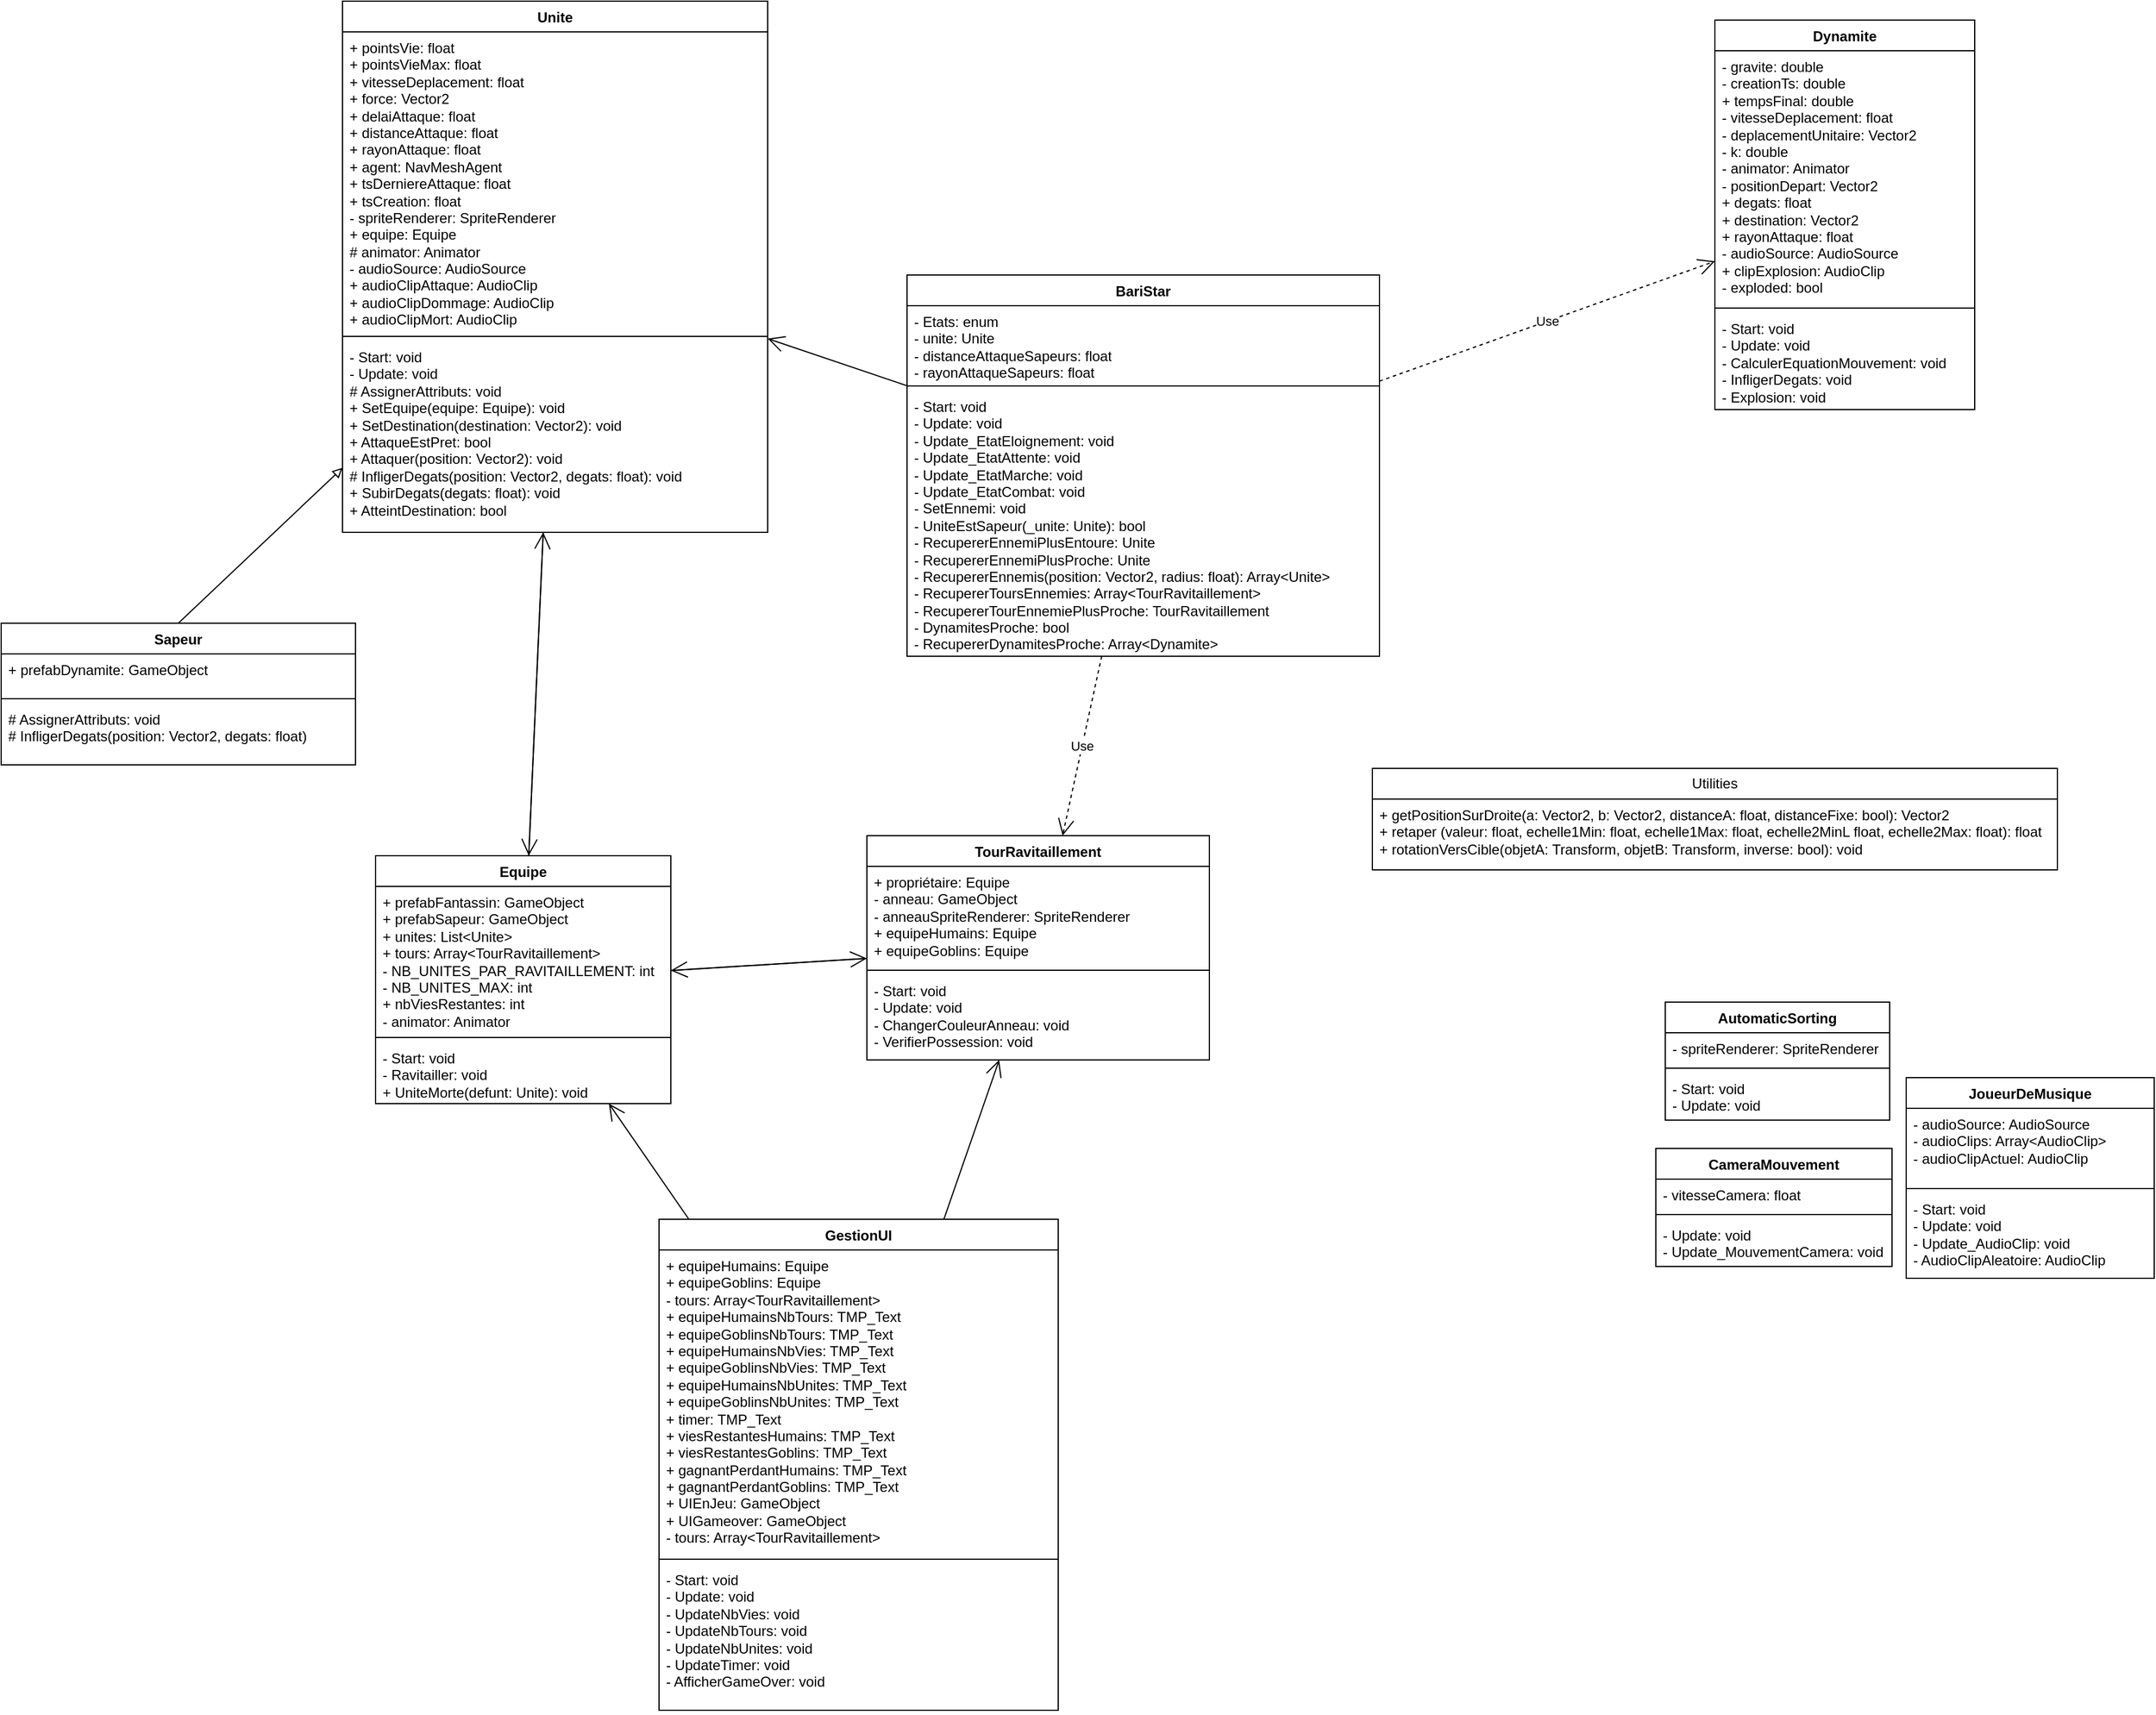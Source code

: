 <mxfile version="26.2.6">
  <diagram name="Page-1" id="-RaP4enKgM7m-6t5dI8a">
    <mxGraphModel dx="2240" dy="1938" grid="0" gridSize="10" guides="1" tooltips="1" connect="1" arrows="1" fold="1" page="1" pageScale="1" pageWidth="827" pageHeight="1169" math="0" shadow="0">
      <root>
        <mxCell id="0" />
        <mxCell id="1" parent="0" />
        <mxCell id="BiOf2po6AiUSbacjIIIV-1" value="BariStar" style="swimlane;fontStyle=1;align=center;verticalAlign=top;childLayout=stackLayout;horizontal=1;startSize=26;horizontalStack=0;resizeParent=1;resizeParentMax=0;resizeLast=0;collapsible=1;marginBottom=0;whiteSpace=wrap;html=1;" parent="1" vertex="1">
          <mxGeometry x="562" y="260" width="400" height="323" as="geometry" />
        </mxCell>
        <mxCell id="BiOf2po6AiUSbacjIIIV-2" value="- Etats: enum&lt;div&gt;- unite: Unite&lt;/div&gt;&lt;div&gt;- distanceAttaqueSapeurs: float&lt;/div&gt;&lt;div&gt;- rayonAttaqueSapeurs: float&lt;/div&gt;&lt;div&gt;&lt;div&gt;&lt;br&gt;&lt;div&gt;&lt;br&gt;&lt;/div&gt;&lt;/div&gt;&lt;/div&gt;" style="text;strokeColor=none;fillColor=none;align=left;verticalAlign=top;spacingLeft=4;spacingRight=4;overflow=hidden;rotatable=0;points=[[0,0.5],[1,0.5]];portConstraint=eastwest;whiteSpace=wrap;html=1;" parent="BiOf2po6AiUSbacjIIIV-1" vertex="1">
          <mxGeometry y="26" width="400" height="64" as="geometry" />
        </mxCell>
        <mxCell id="BiOf2po6AiUSbacjIIIV-3" value="" style="line;strokeWidth=1;fillColor=none;align=left;verticalAlign=middle;spacingTop=-1;spacingLeft=3;spacingRight=3;rotatable=0;labelPosition=right;points=[];portConstraint=eastwest;strokeColor=inherit;" parent="BiOf2po6AiUSbacjIIIV-1" vertex="1">
          <mxGeometry y="90" width="400" height="8" as="geometry" />
        </mxCell>
        <mxCell id="BiOf2po6AiUSbacjIIIV-4" value="- Start: void&lt;div&gt;- Update: void&lt;/div&gt;&lt;div&gt;- Update_EtatEloignement: void&lt;/div&gt;&lt;div&gt;- Update_EtatAttente: void&lt;/div&gt;&lt;div&gt;- Update_EtatMarche: void&lt;/div&gt;&lt;div&gt;- Update_EtatCombat: void&lt;/div&gt;&lt;div&gt;- SetEnnemi: void&lt;/div&gt;&lt;div&gt;- UniteEstSapeur(_unite: Unite): bool&lt;/div&gt;&lt;div&gt;- RecupererEnnemiPlusEntoure: Unite&lt;br&gt;&lt;/div&gt;&lt;div&gt;- RecupererEnnemiPlusProche: Unite&lt;/div&gt;&lt;div&gt;- RecupererEnnemis(position: Vector2, radius: float): Array&amp;lt;Unite&amp;gt;&lt;/div&gt;&lt;div&gt;- RecupererToursEnnemies: Array&amp;lt;TourRavitaillement&amp;gt;&lt;/div&gt;&lt;div&gt;- RecupererTourEnnemiePlusProche: TourRavitaillement&lt;/div&gt;&lt;div&gt;- DynamitesProche: bool&lt;/div&gt;&lt;div&gt;- RecupererDynamitesProche: Array&amp;lt;Dynamite&amp;gt;&lt;/div&gt;" style="text;strokeColor=none;fillColor=none;align=left;verticalAlign=top;spacingLeft=4;spacingRight=4;overflow=hidden;rotatable=0;points=[[0,0.5],[1,0.5]];portConstraint=eastwest;whiteSpace=wrap;html=1;" parent="BiOf2po6AiUSbacjIIIV-1" vertex="1">
          <mxGeometry y="98" width="400" height="225" as="geometry" />
        </mxCell>
        <mxCell id="BiOf2po6AiUSbacjIIIV-5" value="AutomaticSorting" style="swimlane;fontStyle=1;align=center;verticalAlign=top;childLayout=stackLayout;horizontal=1;startSize=26;horizontalStack=0;resizeParent=1;resizeParentMax=0;resizeLast=0;collapsible=1;marginBottom=0;whiteSpace=wrap;html=1;" parent="1" vertex="1">
          <mxGeometry x="1204" y="876" width="190" height="100" as="geometry" />
        </mxCell>
        <mxCell id="BiOf2po6AiUSbacjIIIV-6" value="- spriteRenderer: SpriteRenderer" style="text;strokeColor=none;fillColor=none;align=left;verticalAlign=top;spacingLeft=4;spacingRight=4;overflow=hidden;rotatable=0;points=[[0,0.5],[1,0.5]];portConstraint=eastwest;whiteSpace=wrap;html=1;" parent="BiOf2po6AiUSbacjIIIV-5" vertex="1">
          <mxGeometry y="26" width="190" height="26" as="geometry" />
        </mxCell>
        <mxCell id="BiOf2po6AiUSbacjIIIV-7" value="" style="line;strokeWidth=1;fillColor=none;align=left;verticalAlign=middle;spacingTop=-1;spacingLeft=3;spacingRight=3;rotatable=0;labelPosition=right;points=[];portConstraint=eastwest;strokeColor=inherit;" parent="BiOf2po6AiUSbacjIIIV-5" vertex="1">
          <mxGeometry y="52" width="190" height="8" as="geometry" />
        </mxCell>
        <mxCell id="BiOf2po6AiUSbacjIIIV-8" value="- Start: void&lt;div&gt;- Update: void&lt;/div&gt;" style="text;strokeColor=none;fillColor=none;align=left;verticalAlign=top;spacingLeft=4;spacingRight=4;overflow=hidden;rotatable=0;points=[[0,0.5],[1,0.5]];portConstraint=eastwest;whiteSpace=wrap;html=1;" parent="BiOf2po6AiUSbacjIIIV-5" vertex="1">
          <mxGeometry y="60" width="190" height="40" as="geometry" />
        </mxCell>
        <mxCell id="BiOf2po6AiUSbacjIIIV-9" value="CameraMouvement" style="swimlane;fontStyle=1;align=center;verticalAlign=top;childLayout=stackLayout;horizontal=1;startSize=26;horizontalStack=0;resizeParent=1;resizeParentMax=0;resizeLast=0;collapsible=1;marginBottom=0;whiteSpace=wrap;html=1;" parent="1" vertex="1">
          <mxGeometry x="1196" y="1000" width="200" height="100" as="geometry" />
        </mxCell>
        <mxCell id="BiOf2po6AiUSbacjIIIV-10" value="- vitesseCamera: float" style="text;strokeColor=none;fillColor=none;align=left;verticalAlign=top;spacingLeft=4;spacingRight=4;overflow=hidden;rotatable=0;points=[[0,0.5],[1,0.5]];portConstraint=eastwest;whiteSpace=wrap;html=1;" parent="BiOf2po6AiUSbacjIIIV-9" vertex="1">
          <mxGeometry y="26" width="200" height="26" as="geometry" />
        </mxCell>
        <mxCell id="BiOf2po6AiUSbacjIIIV-11" value="" style="line;strokeWidth=1;fillColor=none;align=left;verticalAlign=middle;spacingTop=-1;spacingLeft=3;spacingRight=3;rotatable=0;labelPosition=right;points=[];portConstraint=eastwest;strokeColor=inherit;" parent="BiOf2po6AiUSbacjIIIV-9" vertex="1">
          <mxGeometry y="52" width="200" height="8" as="geometry" />
        </mxCell>
        <mxCell id="BiOf2po6AiUSbacjIIIV-12" value="- Update: void&lt;div&gt;- Update_MouvementCamera: void&lt;/div&gt;" style="text;strokeColor=none;fillColor=none;align=left;verticalAlign=top;spacingLeft=4;spacingRight=4;overflow=hidden;rotatable=0;points=[[0,0.5],[1,0.5]];portConstraint=eastwest;whiteSpace=wrap;html=1;" parent="BiOf2po6AiUSbacjIIIV-9" vertex="1">
          <mxGeometry y="60" width="200" height="40" as="geometry" />
        </mxCell>
        <mxCell id="BiOf2po6AiUSbacjIIIV-14" value="Dynamite" style="swimlane;fontStyle=1;align=center;verticalAlign=top;childLayout=stackLayout;horizontal=1;startSize=26;horizontalStack=0;resizeParent=1;resizeParentMax=0;resizeLast=0;collapsible=1;marginBottom=0;whiteSpace=wrap;html=1;" parent="1" vertex="1">
          <mxGeometry x="1246" y="44" width="220" height="330" as="geometry" />
        </mxCell>
        <mxCell id="BiOf2po6AiUSbacjIIIV-15" value="- gravite: double&lt;div&gt;- creationTs: double&lt;/div&gt;&lt;div&gt;+ tempsFinal: double&lt;/div&gt;&lt;div&gt;- vitesseDeplacement: float&lt;/div&gt;&lt;div&gt;- deplacementUnitaire: Vector2&lt;/div&gt;&lt;div&gt;- k: double&lt;/div&gt;&lt;div&gt;- animator: Animator&lt;/div&gt;&lt;div&gt;- positionDepart: Vector2&lt;/div&gt;&lt;div&gt;+ degats: float&lt;/div&gt;&lt;div&gt;+ destination: Vector2&lt;/div&gt;&lt;div&gt;+ rayonAttaque: float&lt;/div&gt;&lt;div&gt;- audioSource: AudioSource&lt;/div&gt;&lt;div&gt;+ clipExplosion: AudioClip&lt;/div&gt;&lt;div&gt;- exploded: bool&lt;/div&gt;" style="text;strokeColor=none;fillColor=none;align=left;verticalAlign=top;spacingLeft=4;spacingRight=4;overflow=hidden;rotatable=0;points=[[0,0.5],[1,0.5]];portConstraint=eastwest;whiteSpace=wrap;html=1;" parent="BiOf2po6AiUSbacjIIIV-14" vertex="1">
          <mxGeometry y="26" width="220" height="214" as="geometry" />
        </mxCell>
        <mxCell id="BiOf2po6AiUSbacjIIIV-16" value="" style="line;strokeWidth=1;fillColor=none;align=left;verticalAlign=middle;spacingTop=-1;spacingLeft=3;spacingRight=3;rotatable=0;labelPosition=right;points=[];portConstraint=eastwest;strokeColor=inherit;" parent="BiOf2po6AiUSbacjIIIV-14" vertex="1">
          <mxGeometry y="240" width="220" height="8" as="geometry" />
        </mxCell>
        <mxCell id="BiOf2po6AiUSbacjIIIV-17" value="- Start: void&lt;div&gt;- Update: void&lt;/div&gt;&lt;div&gt;- CalculerEquationMouvement: void&lt;/div&gt;&lt;div&gt;- InfligerDegats: void&lt;/div&gt;&lt;div&gt;- Explosion: void&lt;/div&gt;" style="text;strokeColor=none;fillColor=none;align=left;verticalAlign=top;spacingLeft=4;spacingRight=4;overflow=hidden;rotatable=0;points=[[0,0.5],[1,0.5]];portConstraint=eastwest;whiteSpace=wrap;html=1;" parent="BiOf2po6AiUSbacjIIIV-14" vertex="1">
          <mxGeometry y="248" width="220" height="82" as="geometry" />
        </mxCell>
        <mxCell id="BiOf2po6AiUSbacjIIIV-18" value="Equipe" style="swimlane;fontStyle=1;align=center;verticalAlign=top;childLayout=stackLayout;horizontal=1;startSize=26;horizontalStack=0;resizeParent=1;resizeParentMax=0;resizeLast=0;collapsible=1;marginBottom=0;whiteSpace=wrap;html=1;" parent="1" vertex="1">
          <mxGeometry x="112" y="752" width="250" height="210" as="geometry" />
        </mxCell>
        <mxCell id="BiOf2po6AiUSbacjIIIV-19" value="+ prefabFantassin: GameObject&lt;div&gt;+ prefabSapeur: GameObject&lt;/div&gt;&lt;div&gt;+ unites: List&amp;lt;Unite&amp;gt;&lt;/div&gt;&lt;div&gt;+ tours: Array&amp;lt;TourRavitaillement&amp;gt;&lt;/div&gt;&lt;div&gt;- NB_UNITES_PAR_RAVITAILLEMENT: int&lt;/div&gt;&lt;div&gt;- NB_UNITES_MAX: int&lt;/div&gt;&lt;div&gt;+ nbViesRestantes: int&lt;/div&gt;&lt;div&gt;- animator: Animator&lt;/div&gt;" style="text;strokeColor=none;fillColor=none;align=left;verticalAlign=top;spacingLeft=4;spacingRight=4;overflow=hidden;rotatable=0;points=[[0,0.5],[1,0.5]];portConstraint=eastwest;whiteSpace=wrap;html=1;" parent="BiOf2po6AiUSbacjIIIV-18" vertex="1">
          <mxGeometry y="26" width="250" height="124" as="geometry" />
        </mxCell>
        <mxCell id="BiOf2po6AiUSbacjIIIV-20" value="" style="line;strokeWidth=1;fillColor=none;align=left;verticalAlign=middle;spacingTop=-1;spacingLeft=3;spacingRight=3;rotatable=0;labelPosition=right;points=[];portConstraint=eastwest;strokeColor=inherit;" parent="BiOf2po6AiUSbacjIIIV-18" vertex="1">
          <mxGeometry y="150" width="250" height="8" as="geometry" />
        </mxCell>
        <mxCell id="BiOf2po6AiUSbacjIIIV-21" value="- Start: void&lt;div&gt;- Ravitailler: void&lt;/div&gt;&lt;div&gt;+ UniteMorte(defunt: Unite): void&lt;/div&gt;" style="text;strokeColor=none;fillColor=none;align=left;verticalAlign=top;spacingLeft=4;spacingRight=4;overflow=hidden;rotatable=0;points=[[0,0.5],[1,0.5]];portConstraint=eastwest;whiteSpace=wrap;html=1;" parent="BiOf2po6AiUSbacjIIIV-18" vertex="1">
          <mxGeometry y="158" width="250" height="52" as="geometry" />
        </mxCell>
        <mxCell id="BiOf2po6AiUSbacjIIIV-22" value="JoueurDeMusique" style="swimlane;fontStyle=1;align=center;verticalAlign=top;childLayout=stackLayout;horizontal=1;startSize=26;horizontalStack=0;resizeParent=1;resizeParentMax=0;resizeLast=0;collapsible=1;marginBottom=0;whiteSpace=wrap;html=1;" parent="1" vertex="1">
          <mxGeometry x="1408" y="940" width="210" height="170" as="geometry" />
        </mxCell>
        <mxCell id="BiOf2po6AiUSbacjIIIV-23" value="- audioSource: AudioSource&lt;div&gt;- audioClips: Array&amp;lt;AudioClip&amp;gt;&lt;/div&gt;&lt;div&gt;- audioClipActuel: AudioClip&lt;/div&gt;" style="text;strokeColor=none;fillColor=none;align=left;verticalAlign=top;spacingLeft=4;spacingRight=4;overflow=hidden;rotatable=0;points=[[0,0.5],[1,0.5]];portConstraint=eastwest;whiteSpace=wrap;html=1;" parent="BiOf2po6AiUSbacjIIIV-22" vertex="1">
          <mxGeometry y="26" width="210" height="64" as="geometry" />
        </mxCell>
        <mxCell id="BiOf2po6AiUSbacjIIIV-24" value="" style="line;strokeWidth=1;fillColor=none;align=left;verticalAlign=middle;spacingTop=-1;spacingLeft=3;spacingRight=3;rotatable=0;labelPosition=right;points=[];portConstraint=eastwest;strokeColor=inherit;" parent="BiOf2po6AiUSbacjIIIV-22" vertex="1">
          <mxGeometry y="90" width="210" height="8" as="geometry" />
        </mxCell>
        <mxCell id="BiOf2po6AiUSbacjIIIV-25" value="- Start: void&lt;div&gt;- Update: void&lt;/div&gt;&lt;div&gt;- Update_AudioClip: void&lt;/div&gt;&lt;div&gt;- AudioClipAleatoire: AudioClip&lt;/div&gt;" style="text;strokeColor=none;fillColor=none;align=left;verticalAlign=top;spacingLeft=4;spacingRight=4;overflow=hidden;rotatable=0;points=[[0,0.5],[1,0.5]];portConstraint=eastwest;whiteSpace=wrap;html=1;" parent="BiOf2po6AiUSbacjIIIV-22" vertex="1">
          <mxGeometry y="98" width="210" height="72" as="geometry" />
        </mxCell>
        <mxCell id="BiOf2po6AiUSbacjIIIV-26" value="Sapeur" style="swimlane;fontStyle=1;align=center;verticalAlign=top;childLayout=stackLayout;horizontal=1;startSize=26;horizontalStack=0;resizeParent=1;resizeParentMax=0;resizeLast=0;collapsible=1;marginBottom=0;whiteSpace=wrap;html=1;" parent="1" vertex="1">
          <mxGeometry x="-205" y="555" width="300" height="120" as="geometry" />
        </mxCell>
        <mxCell id="BiOf2po6AiUSbacjIIIV-27" value="+ prefabDynamite: GameObject" style="text;strokeColor=none;fillColor=none;align=left;verticalAlign=top;spacingLeft=4;spacingRight=4;overflow=hidden;rotatable=0;points=[[0,0.5],[1,0.5]];portConstraint=eastwest;whiteSpace=wrap;html=1;" parent="BiOf2po6AiUSbacjIIIV-26" vertex="1">
          <mxGeometry y="26" width="300" height="34" as="geometry" />
        </mxCell>
        <mxCell id="BiOf2po6AiUSbacjIIIV-28" value="" style="line;strokeWidth=1;fillColor=none;align=left;verticalAlign=middle;spacingTop=-1;spacingLeft=3;spacingRight=3;rotatable=0;labelPosition=right;points=[];portConstraint=eastwest;strokeColor=inherit;" parent="BiOf2po6AiUSbacjIIIV-26" vertex="1">
          <mxGeometry y="60" width="300" height="8" as="geometry" />
        </mxCell>
        <mxCell id="BiOf2po6AiUSbacjIIIV-29" value="# AssignerAttributs: void&lt;div&gt;# InfligerDegats(position: Vector2, degats: float)&lt;/div&gt;" style="text;strokeColor=none;fillColor=none;align=left;verticalAlign=top;spacingLeft=4;spacingRight=4;overflow=hidden;rotatable=0;points=[[0,0.5],[1,0.5]];portConstraint=eastwest;whiteSpace=wrap;html=1;" parent="BiOf2po6AiUSbacjIIIV-26" vertex="1">
          <mxGeometry y="68" width="300" height="52" as="geometry" />
        </mxCell>
        <mxCell id="BiOf2po6AiUSbacjIIIV-30" value="TourRavitaillement" style="swimlane;fontStyle=1;align=center;verticalAlign=top;childLayout=stackLayout;horizontal=1;startSize=26;horizontalStack=0;resizeParent=1;resizeParentMax=0;resizeLast=0;collapsible=1;marginBottom=0;whiteSpace=wrap;html=1;" parent="1" vertex="1">
          <mxGeometry x="528" y="735" width="290" height="190" as="geometry" />
        </mxCell>
        <mxCell id="BiOf2po6AiUSbacjIIIV-31" value="+ propriétaire: Equipe&lt;div&gt;- anneau: GameObject&lt;/div&gt;&lt;div&gt;- anneauSpriteRenderer: SpriteRenderer&lt;/div&gt;&lt;div&gt;+ equipeHumains: Equipe&lt;/div&gt;&lt;div&gt;+ equipeGoblins: Equipe&lt;/div&gt;" style="text;strokeColor=none;fillColor=none;align=left;verticalAlign=top;spacingLeft=4;spacingRight=4;overflow=hidden;rotatable=0;points=[[0,0.5],[1,0.5]];portConstraint=eastwest;whiteSpace=wrap;html=1;" parent="BiOf2po6AiUSbacjIIIV-30" vertex="1">
          <mxGeometry y="26" width="290" height="84" as="geometry" />
        </mxCell>
        <mxCell id="BiOf2po6AiUSbacjIIIV-32" value="" style="line;strokeWidth=1;fillColor=none;align=left;verticalAlign=middle;spacingTop=-1;spacingLeft=3;spacingRight=3;rotatable=0;labelPosition=right;points=[];portConstraint=eastwest;strokeColor=inherit;" parent="BiOf2po6AiUSbacjIIIV-30" vertex="1">
          <mxGeometry y="110" width="290" height="8" as="geometry" />
        </mxCell>
        <mxCell id="BiOf2po6AiUSbacjIIIV-33" value="- Start: void&lt;div&gt;- Update: void&lt;/div&gt;&lt;div&gt;- ChangerCouleurAnneau: void&lt;/div&gt;&lt;div&gt;- VerifierPossession: void&lt;/div&gt;" style="text;strokeColor=none;fillColor=none;align=left;verticalAlign=top;spacingLeft=4;spacingRight=4;overflow=hidden;rotatable=0;points=[[0,0.5],[1,0.5]];portConstraint=eastwest;whiteSpace=wrap;html=1;" parent="BiOf2po6AiUSbacjIIIV-30" vertex="1">
          <mxGeometry y="118" width="290" height="72" as="geometry" />
        </mxCell>
        <mxCell id="BiOf2po6AiUSbacjIIIV-34" value="Unite" style="swimlane;fontStyle=1;align=center;verticalAlign=top;childLayout=stackLayout;horizontal=1;startSize=26;horizontalStack=0;resizeParent=1;resizeParentMax=0;resizeLast=0;collapsible=1;marginBottom=0;whiteSpace=wrap;html=1;" parent="1" vertex="1">
          <mxGeometry x="84" y="28" width="360" height="450" as="geometry" />
        </mxCell>
        <mxCell id="BiOf2po6AiUSbacjIIIV-35" value="+ pointsVie: float&lt;div&gt;+ pointsVieMax: float&lt;/div&gt;&lt;div&gt;+ vitesseDeplacement: float&lt;/div&gt;&lt;div&gt;+ force: Vector2&lt;/div&gt;&lt;div&gt;+ delaiAttaque: float&lt;/div&gt;&lt;div&gt;+ distanceAttaque: float&lt;/div&gt;&lt;div&gt;+ rayonAttaque: float&lt;/div&gt;&lt;div&gt;+ agent: NavMeshAgent&lt;/div&gt;&lt;div&gt;+ tsDerniereAttaque: float&lt;/div&gt;&lt;div&gt;+ tsCreation: float&lt;/div&gt;&lt;div&gt;- spriteRenderer: SpriteRenderer&lt;/div&gt;&lt;div&gt;+ equipe: Equipe&lt;/div&gt;&lt;div&gt;# animator: Animator&lt;/div&gt;&lt;div&gt;- audioSource: AudioSource&lt;/div&gt;&lt;div&gt;+ audioClipAttaque: AudioClip&lt;/div&gt;&lt;div&gt;+ audioClipDommage: AudioClip&lt;/div&gt;&lt;div&gt;+ audioClipMort: AudioClip&lt;/div&gt;" style="text;strokeColor=none;fillColor=none;align=left;verticalAlign=top;spacingLeft=4;spacingRight=4;overflow=hidden;rotatable=0;points=[[0,0.5],[1,0.5]];portConstraint=eastwest;whiteSpace=wrap;html=1;" parent="BiOf2po6AiUSbacjIIIV-34" vertex="1">
          <mxGeometry y="26" width="360" height="254" as="geometry" />
        </mxCell>
        <mxCell id="BiOf2po6AiUSbacjIIIV-36" value="" style="line;strokeWidth=1;fillColor=none;align=left;verticalAlign=middle;spacingTop=-1;spacingLeft=3;spacingRight=3;rotatable=0;labelPosition=right;points=[];portConstraint=eastwest;strokeColor=inherit;" parent="BiOf2po6AiUSbacjIIIV-34" vertex="1">
          <mxGeometry y="280" width="360" height="8" as="geometry" />
        </mxCell>
        <mxCell id="BiOf2po6AiUSbacjIIIV-37" value="- Start: void&lt;div&gt;- Update: void&lt;/div&gt;&lt;div&gt;# AssignerAttributs: void&lt;/div&gt;&lt;div&gt;+ SetEquipe(equipe: Equipe): void&lt;/div&gt;&lt;div&gt;+ SetDestination(destination: Vector2): void&lt;/div&gt;&lt;div&gt;+ AttaqueEstPret: bool&lt;/div&gt;&lt;div&gt;+ Attaquer(position: Vector2): void&lt;/div&gt;&lt;div&gt;# InfligerDegats(position: Vector2, degats: float): void&lt;/div&gt;&lt;div&gt;+ SubirDegats(degats: float): void&lt;/div&gt;&lt;div&gt;+ AtteintDestination: bool&lt;/div&gt;" style="text;strokeColor=none;fillColor=none;align=left;verticalAlign=top;spacingLeft=4;spacingRight=4;overflow=hidden;rotatable=0;points=[[0,0.5],[1,0.5]];portConstraint=eastwest;whiteSpace=wrap;html=1;" parent="BiOf2po6AiUSbacjIIIV-34" vertex="1">
          <mxGeometry y="288" width="360" height="162" as="geometry" />
        </mxCell>
        <mxCell id="BiOf2po6AiUSbacjIIIV-42" value="Utilities" style="swimlane;fontStyle=0;childLayout=stackLayout;horizontal=1;startSize=26;fillColor=none;horizontalStack=0;resizeParent=1;resizeParentMax=0;resizeLast=0;collapsible=1;marginBottom=0;whiteSpace=wrap;html=1;" parent="1" vertex="1">
          <mxGeometry x="956" y="678" width="580" height="86" as="geometry" />
        </mxCell>
        <mxCell id="BiOf2po6AiUSbacjIIIV-43" value="+ getPositionSurDroite(a: Vector2, b: Vector2, distanceA: float, distanceFixe: bool): Vector2&lt;div&gt;+ retaper (valeur: float, echelle1Min: float, echelle1Max: float, echelle2MinL float, echelle2Max: float): float&lt;/div&gt;&lt;div&gt;+ rotationVersCible(objetA: Transform, objetB: Transform, inverse: bool): void&lt;br&gt;&lt;/div&gt;" style="text;strokeColor=none;fillColor=none;align=left;verticalAlign=top;spacingLeft=4;spacingRight=4;overflow=hidden;rotatable=0;points=[[0,0.5],[1,0.5]];portConstraint=eastwest;whiteSpace=wrap;html=1;" parent="BiOf2po6AiUSbacjIIIV-42" vertex="1">
          <mxGeometry y="26" width="580" height="60" as="geometry" />
        </mxCell>
        <mxCell id="PJHgy2r0nYmPxbBbY7S4-1" value="" style="endArrow=block;html=1;rounded=0;exitX=0.5;exitY=0;exitDx=0;exitDy=0;strokeColor=default;endFill=0;" edge="1" parent="1" source="BiOf2po6AiUSbacjIIIV-26" target="BiOf2po6AiUSbacjIIIV-34">
          <mxGeometry width="50" height="50" relative="1" as="geometry">
            <mxPoint x="530" y="710" as="sourcePoint" />
            <mxPoint x="580" y="660" as="targetPoint" />
          </mxGeometry>
        </mxCell>
        <mxCell id="PJHgy2r0nYmPxbBbY7S4-2" value="" style="endArrow=open;endFill=1;endSize=12;html=1;rounded=0;" edge="1" parent="1" source="BiOf2po6AiUSbacjIIIV-18" target="BiOf2po6AiUSbacjIIIV-34">
          <mxGeometry width="160" relative="1" as="geometry">
            <mxPoint x="695" y="543" as="sourcePoint" />
            <mxPoint x="892" y="580" as="targetPoint" />
          </mxGeometry>
        </mxCell>
        <mxCell id="PJHgy2r0nYmPxbBbY7S4-3" value="" style="endArrow=open;endFill=1;endSize=12;html=1;rounded=0;" edge="1" parent="1" source="BiOf2po6AiUSbacjIIIV-18" target="BiOf2po6AiUSbacjIIIV-30">
          <mxGeometry width="160" relative="1" as="geometry">
            <mxPoint x="989" y="727" as="sourcePoint" />
            <mxPoint x="1149" y="727" as="targetPoint" />
          </mxGeometry>
        </mxCell>
        <mxCell id="PJHgy2r0nYmPxbBbY7S4-4" value="" style="endArrow=open;endFill=1;endSize=12;html=1;rounded=0;" edge="1" parent="1" source="BiOf2po6AiUSbacjIIIV-30" target="BiOf2po6AiUSbacjIIIV-18">
          <mxGeometry width="160" relative="1" as="geometry">
            <mxPoint x="609" y="1061" as="sourcePoint" />
            <mxPoint x="769" y="1061" as="targetPoint" />
          </mxGeometry>
        </mxCell>
        <mxCell id="PJHgy2r0nYmPxbBbY7S4-5" value="" style="endArrow=open;endFill=1;endSize=12;html=1;rounded=0;" edge="1" parent="1" source="BiOf2po6AiUSbacjIIIV-34" target="BiOf2po6AiUSbacjIIIV-18">
          <mxGeometry width="160" relative="1" as="geometry">
            <mxPoint x="631" y="1017" as="sourcePoint" />
            <mxPoint x="791" y="1017" as="targetPoint" />
          </mxGeometry>
        </mxCell>
        <mxCell id="PJHgy2r0nYmPxbBbY7S4-6" value="" style="endArrow=open;endFill=1;endSize=12;html=1;rounded=0;" edge="1" parent="1" source="BiOf2po6AiUSbacjIIIV-1" target="BiOf2po6AiUSbacjIIIV-34">
          <mxGeometry width="160" relative="1" as="geometry">
            <mxPoint x="589" y="1057" as="sourcePoint" />
            <mxPoint x="749" y="1057" as="targetPoint" />
          </mxGeometry>
        </mxCell>
        <mxCell id="PJHgy2r0nYmPxbBbY7S4-7" value="Use" style="endArrow=open;endSize=12;dashed=1;html=1;rounded=0;" edge="1" parent="1" source="BiOf2po6AiUSbacjIIIV-1" target="BiOf2po6AiUSbacjIIIV-30">
          <mxGeometry width="160" relative="1" as="geometry">
            <mxPoint x="419" y="1033" as="sourcePoint" />
            <mxPoint x="579" y="1033" as="targetPoint" />
          </mxGeometry>
        </mxCell>
        <mxCell id="PJHgy2r0nYmPxbBbY7S4-8" value="Use" style="endArrow=open;endSize=12;dashed=1;html=1;rounded=0;" edge="1" parent="1" source="BiOf2po6AiUSbacjIIIV-1" target="BiOf2po6AiUSbacjIIIV-14">
          <mxGeometry width="160" relative="1" as="geometry">
            <mxPoint x="671" y="1065" as="sourcePoint" />
            <mxPoint x="831" y="1065" as="targetPoint" />
          </mxGeometry>
        </mxCell>
        <mxCell id="PJHgy2r0nYmPxbBbY7S4-9" value="GestionUI" style="swimlane;fontStyle=1;align=center;verticalAlign=top;childLayout=stackLayout;horizontal=1;startSize=26;horizontalStack=0;resizeParent=1;resizeParentMax=0;resizeLast=0;collapsible=1;marginBottom=0;whiteSpace=wrap;html=1;" vertex="1" parent="1">
          <mxGeometry x="352" y="1060" width="338" height="416" as="geometry" />
        </mxCell>
        <mxCell id="PJHgy2r0nYmPxbBbY7S4-10" value="+ equipeHumains: Equipe&lt;br&gt;&lt;div&gt;+ equipeGoblins: Equipe&lt;br&gt;&lt;/div&gt;&lt;div&gt;- tours: Array&amp;lt;TourRavitaillement&amp;gt;&lt;/div&gt;&lt;div&gt;+ equipeHumainsNbTours: TMP_Text&lt;/div&gt;&lt;div&gt;+ equipeGoblinsNbTours: TMP_Text&lt;br&gt;&lt;/div&gt;&lt;div&gt;+ equipeHumainsNbVies: TMP_Text&lt;br&gt;&lt;/div&gt;&lt;div&gt;+ equipeGoblinsNbVies: TMP_Text&lt;br&gt;&lt;/div&gt;&lt;div&gt;+ equipeHumainsNbUnites: TMP_Text&lt;br&gt;&lt;/div&gt;&lt;div&gt;+ equipeGoblinsNbUnites: TMP_Text&lt;br&gt;&lt;/div&gt;&lt;div&gt;+ timer: TMP_Text&lt;br&gt;&lt;/div&gt;&lt;div&gt;+ viesRestantesHumains: TMP_Text&lt;br&gt;&lt;/div&gt;&lt;div&gt;+ viesRestantesGoblins: TMP_Text&lt;br&gt;&lt;/div&gt;&lt;div&gt;+ gagnantPerdantHumains: TMP_Text&lt;br&gt;&lt;/div&gt;&lt;div&gt;+ gagnantPerdantGoblins: TMP_Text&lt;br&gt;&lt;/div&gt;&lt;div&gt;+ UIEnJeu: GameObject&lt;/div&gt;&lt;div&gt;+ UIGameover: GameObject&lt;/div&gt;&lt;div&gt;- tours: Array&amp;lt;TourRavitaillement&amp;gt;&lt;/div&gt;&lt;div&gt;&lt;br&gt;&lt;/div&gt;" style="text;strokeColor=none;fillColor=none;align=left;verticalAlign=top;spacingLeft=4;spacingRight=4;overflow=hidden;rotatable=0;points=[[0,0.5],[1,0.5]];portConstraint=eastwest;whiteSpace=wrap;html=1;" vertex="1" parent="PJHgy2r0nYmPxbBbY7S4-9">
          <mxGeometry y="26" width="338" height="258" as="geometry" />
        </mxCell>
        <mxCell id="PJHgy2r0nYmPxbBbY7S4-11" value="" style="line;strokeWidth=1;fillColor=none;align=left;verticalAlign=middle;spacingTop=-1;spacingLeft=3;spacingRight=3;rotatable=0;labelPosition=right;points=[];portConstraint=eastwest;strokeColor=inherit;" vertex="1" parent="PJHgy2r0nYmPxbBbY7S4-9">
          <mxGeometry y="284" width="338" height="8" as="geometry" />
        </mxCell>
        <mxCell id="PJHgy2r0nYmPxbBbY7S4-12" value="- Start: void&lt;div&gt;- Update: void&lt;/div&gt;&lt;div&gt;- UpdateNbVies: void&lt;/div&gt;&lt;div&gt;- UpdateNbTours: void&lt;/div&gt;&lt;div&gt;- UpdateNbUnites: void&lt;/div&gt;&lt;div&gt;- UpdateTimer: void&lt;/div&gt;&lt;div&gt;- AfficherGameOver: void&lt;/div&gt;" style="text;strokeColor=none;fillColor=none;align=left;verticalAlign=top;spacingLeft=4;spacingRight=4;overflow=hidden;rotatable=0;points=[[0,0.5],[1,0.5]];portConstraint=eastwest;whiteSpace=wrap;html=1;" vertex="1" parent="PJHgy2r0nYmPxbBbY7S4-9">
          <mxGeometry y="292" width="338" height="124" as="geometry" />
        </mxCell>
        <mxCell id="PJHgy2r0nYmPxbBbY7S4-13" value="" style="endArrow=open;endFill=1;endSize=12;html=1;rounded=0;" edge="1" parent="1" source="PJHgy2r0nYmPxbBbY7S4-9" target="BiOf2po6AiUSbacjIIIV-30">
          <mxGeometry width="160" relative="1" as="geometry">
            <mxPoint x="555" y="1591" as="sourcePoint" />
            <mxPoint x="715" y="1591" as="targetPoint" />
          </mxGeometry>
        </mxCell>
        <mxCell id="PJHgy2r0nYmPxbBbY7S4-14" value="" style="endArrow=open;endFill=1;endSize=12;html=1;rounded=0;" edge="1" parent="1" source="PJHgy2r0nYmPxbBbY7S4-9" target="BiOf2po6AiUSbacjIIIV-18">
          <mxGeometry width="160" relative="1" as="geometry">
            <mxPoint x="853" y="1291" as="sourcePoint" />
            <mxPoint x="1013" y="1291" as="targetPoint" />
          </mxGeometry>
        </mxCell>
      </root>
    </mxGraphModel>
  </diagram>
</mxfile>
